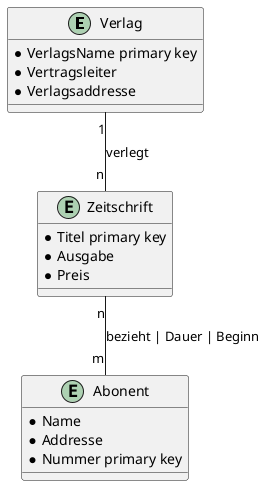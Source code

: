 @startuml name Verlag
entity Verlag{
    * VerlagsName primary key
    * Vertragsleiter
    * Verlagsaddresse
}

entity Zeitschrift {
    * Titel primary key
    * Ausgabe
    * Preis
}
entity Abonent {
    * Name
    * Addresse 
    * Nummer primary key 
}

Verlag "1" -- "n" Zeitschrift : verlegt
Zeitschrift "n" -- "m" Abonent: bezieht | Dauer | Beginn
@endeuml